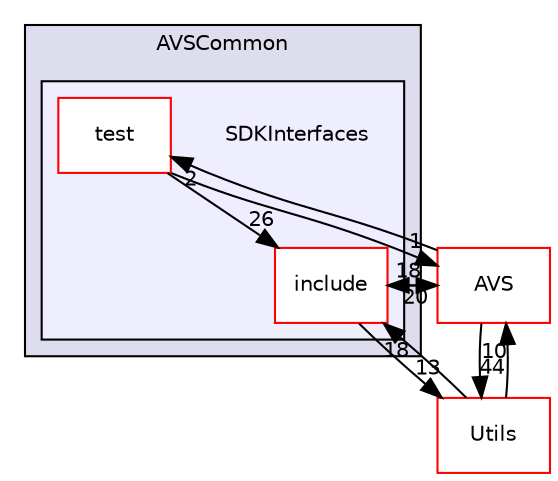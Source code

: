 digraph "/workplace/avs-device-sdk/AVSCommon/SDKInterfaces" {
  compound=true
  node [ fontsize="10", fontname="Helvetica"];
  edge [ labelfontsize="10", labelfontname="Helvetica"];
  subgraph clusterdir_13e65effb2bde530b17b3d5eefcd0266 {
    graph [ bgcolor="#ddddee", pencolor="black", label="AVSCommon" fontname="Helvetica", fontsize="10", URL="dir_13e65effb2bde530b17b3d5eefcd0266.html"]
  subgraph clusterdir_97afc8111b754cf401b73024f872f45d {
    graph [ bgcolor="#eeeeff", pencolor="black", label="" URL="dir_97afc8111b754cf401b73024f872f45d.html"];
    dir_97afc8111b754cf401b73024f872f45d [shape=plaintext label="SDKInterfaces"];
    dir_17341252d14ec499eb3e1f7903ffcdf5 [shape=box label="include" color="red" fillcolor="white" style="filled" URL="dir_17341252d14ec499eb3e1f7903ffcdf5.html"];
    dir_1ddd86bfa39359b35ed671234e3560e0 [shape=box label="test" color="red" fillcolor="white" style="filled" URL="dir_1ddd86bfa39359b35ed671234e3560e0.html"];
  }
  }
  dir_80711c2a226d5fced33fce22558d3784 [shape=box label="AVS" fillcolor="white" style="filled" color="red" URL="dir_80711c2a226d5fced33fce22558d3784.html"];
  dir_49dd3d9ac5586189aa170bac46425b9c [shape=box label="Utils" fillcolor="white" style="filled" color="red" URL="dir_49dd3d9ac5586189aa170bac46425b9c.html"];
  dir_80711c2a226d5fced33fce22558d3784->dir_1ddd86bfa39359b35ed671234e3560e0 [headlabel="2", labeldistance=1.5 headhref="dir_000043_000017.html"];
  dir_80711c2a226d5fced33fce22558d3784->dir_17341252d14ec499eb3e1f7903ffcdf5 [headlabel="20", labeldistance=1.5 headhref="dir_000043_000070.html"];
  dir_80711c2a226d5fced33fce22558d3784->dir_49dd3d9ac5586189aa170bac46425b9c [headlabel="44", labeldistance=1.5 headhref="dir_000043_000061.html"];
  dir_1ddd86bfa39359b35ed671234e3560e0->dir_80711c2a226d5fced33fce22558d3784 [headlabel="1", labeldistance=1.5 headhref="dir_000017_000043.html"];
  dir_1ddd86bfa39359b35ed671234e3560e0->dir_17341252d14ec499eb3e1f7903ffcdf5 [headlabel="26", labeldistance=1.5 headhref="dir_000017_000070.html"];
  dir_49dd3d9ac5586189aa170bac46425b9c->dir_80711c2a226d5fced33fce22558d3784 [headlabel="10", labeldistance=1.5 headhref="dir_000061_000043.html"];
  dir_49dd3d9ac5586189aa170bac46425b9c->dir_17341252d14ec499eb3e1f7903ffcdf5 [headlabel="18", labeldistance=1.5 headhref="dir_000061_000070.html"];
  dir_17341252d14ec499eb3e1f7903ffcdf5->dir_80711c2a226d5fced33fce22558d3784 [headlabel="18", labeldistance=1.5 headhref="dir_000070_000043.html"];
  dir_17341252d14ec499eb3e1f7903ffcdf5->dir_49dd3d9ac5586189aa170bac46425b9c [headlabel="13", labeldistance=1.5 headhref="dir_000070_000061.html"];
}
